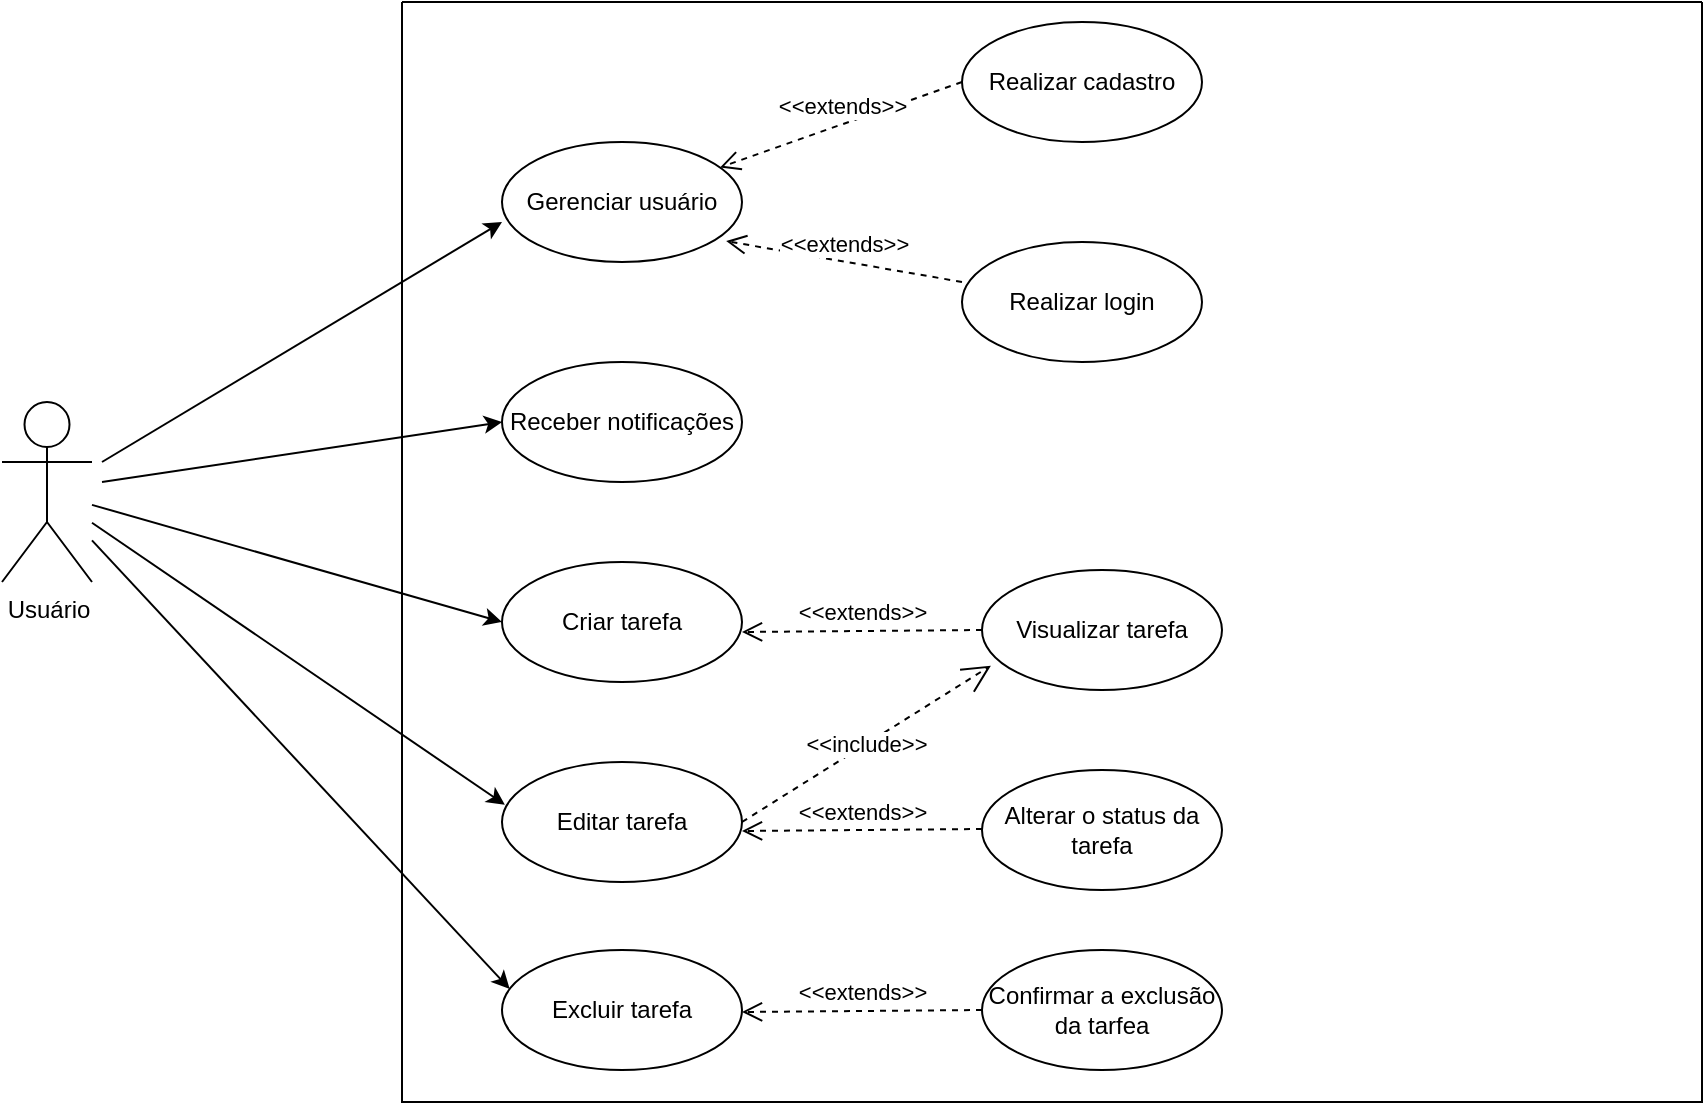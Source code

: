 <mxfile version="24.8.3">
  <diagram name="Page-1" id="tIp-bu4B926cYa7FjnG_">
    <mxGraphModel dx="1650" dy="1525" grid="1" gridSize="10" guides="1" tooltips="1" connect="1" arrows="1" fold="1" page="1" pageScale="1" pageWidth="850" pageHeight="1100" math="0" shadow="0">
      <root>
        <mxCell id="0" />
        <mxCell id="1" parent="0" />
        <mxCell id="HC5_enfKzyLUJwnpE826-1" value="Usuário" style="shape=umlActor;verticalLabelPosition=bottom;verticalAlign=top;html=1;outlineConnect=0;" parent="1" vertex="1">
          <mxGeometry x="-440" y="186" width="45" height="90" as="geometry" />
        </mxCell>
        <mxCell id="HC5_enfKzyLUJwnpE826-2" value="Gerenciar usuário" style="ellipse;whiteSpace=wrap;html=1;" parent="1" vertex="1">
          <mxGeometry x="-190" y="56" width="120" height="60" as="geometry" />
        </mxCell>
        <mxCell id="HC5_enfKzyLUJwnpE826-3" value="Realizar cadastro" style="ellipse;whiteSpace=wrap;html=1;" parent="1" vertex="1">
          <mxGeometry x="40" y="-4" width="120" height="60" as="geometry" />
        </mxCell>
        <mxCell id="HC5_enfKzyLUJwnpE826-4" value="Receber notificações" style="ellipse;whiteSpace=wrap;html=1;" parent="1" vertex="1">
          <mxGeometry x="-190" y="166" width="120" height="60" as="geometry" />
        </mxCell>
        <mxCell id="HC5_enfKzyLUJwnpE826-5" value="Criar tarefa" style="ellipse;whiteSpace=wrap;html=1;" parent="1" vertex="1">
          <mxGeometry x="-190" y="266" width="120" height="60" as="geometry" />
        </mxCell>
        <mxCell id="HC5_enfKzyLUJwnpE826-12" value="" style="endArrow=classic;html=1;rounded=0;entryX=0;entryY=0.667;entryDx=0;entryDy=0;entryPerimeter=0;" parent="1" target="HC5_enfKzyLUJwnpE826-2" edge="1">
          <mxGeometry width="50" height="50" relative="1" as="geometry">
            <mxPoint x="-390" y="216" as="sourcePoint" />
            <mxPoint x="-340" y="166" as="targetPoint" />
          </mxGeometry>
        </mxCell>
        <mxCell id="HC5_enfKzyLUJwnpE826-13" value="" style="endArrow=classic;html=1;rounded=0;entryX=0;entryY=0.5;entryDx=0;entryDy=0;" parent="1" target="HC5_enfKzyLUJwnpE826-4" edge="1">
          <mxGeometry width="50" height="50" relative="1" as="geometry">
            <mxPoint x="-390" y="226" as="sourcePoint" />
            <mxPoint x="-230" y="206" as="targetPoint" />
          </mxGeometry>
        </mxCell>
        <mxCell id="HC5_enfKzyLUJwnpE826-14" value="" style="endArrow=classic;html=1;rounded=0;entryX=0;entryY=0.5;entryDx=0;entryDy=0;" parent="1" source="HC5_enfKzyLUJwnpE826-1" target="HC5_enfKzyLUJwnpE826-5" edge="1">
          <mxGeometry width="50" height="50" relative="1" as="geometry">
            <mxPoint x="-380" y="236" as="sourcePoint" />
            <mxPoint x="-220" y="286" as="targetPoint" />
          </mxGeometry>
        </mxCell>
        <mxCell id="HC5_enfKzyLUJwnpE826-15" value="" style="endArrow=classic;html=1;rounded=0;entryX=0.012;entryY=0.356;entryDx=0;entryDy=0;entryPerimeter=0;" parent="1" source="HC5_enfKzyLUJwnpE826-1" target="HC5_enfKzyLUJwnpE826-18" edge="1">
          <mxGeometry width="50" height="50" relative="1" as="geometry">
            <mxPoint x="-370" y="316" as="sourcePoint" />
            <mxPoint x="-250" y="356" as="targetPoint" />
          </mxGeometry>
        </mxCell>
        <mxCell id="HC5_enfKzyLUJwnpE826-18" value="Editar tarefa" style="ellipse;whiteSpace=wrap;html=1;" parent="1" vertex="1">
          <mxGeometry x="-190" y="366" width="120" height="60" as="geometry" />
        </mxCell>
        <mxCell id="HC5_enfKzyLUJwnpE826-19" value="Realizar login" style="ellipse;whiteSpace=wrap;html=1;" parent="1" vertex="1">
          <mxGeometry x="40" y="106" width="120" height="60" as="geometry" />
        </mxCell>
        <mxCell id="HC5_enfKzyLUJwnpE826-20" value="&amp;lt;&amp;lt;extends&amp;gt;&amp;gt;" style="html=1;verticalAlign=bottom;endArrow=open;dashed=1;endSize=8;curved=0;rounded=0;exitX=0;exitY=0.5;exitDx=0;exitDy=0;" parent="1" source="HC5_enfKzyLUJwnpE826-3" target="HC5_enfKzyLUJwnpE826-2" edge="1">
          <mxGeometry relative="1" as="geometry">
            <mxPoint y="25.41" as="sourcePoint" />
            <mxPoint x="-80" y="25.41" as="targetPoint" />
          </mxGeometry>
        </mxCell>
        <mxCell id="HC5_enfKzyLUJwnpE826-21" value="&amp;lt;&amp;lt;extends&amp;gt;&amp;gt;" style="html=1;verticalAlign=bottom;endArrow=open;dashed=1;endSize=8;curved=0;rounded=0;exitX=0;exitY=0.333;exitDx=0;exitDy=0;exitPerimeter=0;entryX=0.934;entryY=0.826;entryDx=0;entryDy=0;entryPerimeter=0;" parent="1" source="HC5_enfKzyLUJwnpE826-19" target="HC5_enfKzyLUJwnpE826-2" edge="1">
          <mxGeometry relative="1" as="geometry">
            <mxPoint y="86" as="sourcePoint" />
            <mxPoint x="-83" y="118.59" as="targetPoint" />
          </mxGeometry>
        </mxCell>
        <mxCell id="HC5_enfKzyLUJwnpE826-22" value="&amp;lt;&amp;lt;include&amp;gt;&amp;gt;" style="endArrow=open;endSize=12;dashed=1;html=1;rounded=0;entryX=0.037;entryY=0.797;entryDx=0;entryDy=0;entryPerimeter=0;exitX=1;exitY=0.5;exitDx=0;exitDy=0;" parent="1" source="HC5_enfKzyLUJwnpE826-18" target="HC5_enfKzyLUJwnpE826-17" edge="1">
          <mxGeometry width="160" relative="1" as="geometry">
            <mxPoint x="-30" y="386" as="sourcePoint" />
            <mxPoint x="90" y="395" as="targetPoint" />
          </mxGeometry>
        </mxCell>
        <mxCell id="HC5_enfKzyLUJwnpE826-29" value="" style="swimlane;startSize=0;" parent="1" vertex="1">
          <mxGeometry x="-240" y="-14" width="650" height="550" as="geometry">
            <mxRectangle x="240" y="-10" width="50" height="40" as="alternateBounds" />
          </mxGeometry>
        </mxCell>
        <mxCell id="HC5_enfKzyLUJwnpE826-33" value="Excluir tarefa" style="ellipse;whiteSpace=wrap;html=1;" parent="HC5_enfKzyLUJwnpE826-29" vertex="1">
          <mxGeometry x="50" y="474" width="120" height="60" as="geometry" />
        </mxCell>
        <mxCell id="HC5_enfKzyLUJwnpE826-36" value="Confirmar a exclusão da tarfea" style="ellipse;whiteSpace=wrap;html=1;" parent="HC5_enfKzyLUJwnpE826-29" vertex="1">
          <mxGeometry x="290" y="474" width="120" height="60" as="geometry" />
        </mxCell>
        <mxCell id="HC5_enfKzyLUJwnpE826-38" value="&amp;lt;&amp;lt;extends&amp;gt;&amp;gt;" style="html=1;verticalAlign=bottom;endArrow=open;dashed=1;endSize=8;curved=0;rounded=0;exitX=0;exitY=0.5;exitDx=0;exitDy=0;entryX=1;entryY=0.333;entryDx=0;entryDy=0;entryPerimeter=0;" parent="HC5_enfKzyLUJwnpE826-29" source="HC5_enfKzyLUJwnpE826-36" edge="1">
          <mxGeometry relative="1" as="geometry">
            <mxPoint x="250" y="464" as="sourcePoint" />
            <mxPoint x="170" y="505" as="targetPoint" />
          </mxGeometry>
        </mxCell>
        <mxCell id="HC5_enfKzyLUJwnpE826-25" value="Alterar o status da tarefa" style="ellipse;whiteSpace=wrap;html=1;" parent="HC5_enfKzyLUJwnpE826-29" vertex="1">
          <mxGeometry x="290" y="384" width="120" height="60" as="geometry" />
        </mxCell>
        <mxCell id="SBNmersMZkAzePCQshAH-1" value="&amp;lt;&amp;lt;extends&amp;gt;&amp;gt;" style="html=1;verticalAlign=bottom;endArrow=open;dashed=1;endSize=8;curved=0;rounded=0;exitX=0;exitY=0.5;exitDx=0;exitDy=0;entryX=1;entryY=0.333;entryDx=0;entryDy=0;entryPerimeter=0;" edge="1" parent="HC5_enfKzyLUJwnpE826-29">
          <mxGeometry relative="1" as="geometry">
            <mxPoint x="290" y="413.5" as="sourcePoint" />
            <mxPoint x="170" y="414.5" as="targetPoint" />
          </mxGeometry>
        </mxCell>
        <mxCell id="SBNmersMZkAzePCQshAH-2" value="&amp;lt;&amp;lt;extends&amp;gt;&amp;gt;" style="html=1;verticalAlign=bottom;endArrow=open;dashed=1;endSize=8;curved=0;rounded=0;exitX=0;exitY=0.5;exitDx=0;exitDy=0;entryX=1;entryY=0.333;entryDx=0;entryDy=0;entryPerimeter=0;" edge="1" parent="HC5_enfKzyLUJwnpE826-29">
          <mxGeometry relative="1" as="geometry">
            <mxPoint x="290" y="314" as="sourcePoint" />
            <mxPoint x="170" y="315" as="targetPoint" />
          </mxGeometry>
        </mxCell>
        <mxCell id="HC5_enfKzyLUJwnpE826-17" value="Visualizar tarefa" style="ellipse;whiteSpace=wrap;html=1;" parent="HC5_enfKzyLUJwnpE826-29" vertex="1">
          <mxGeometry x="290" y="284" width="120" height="60" as="geometry" />
        </mxCell>
        <mxCell id="HC5_enfKzyLUJwnpE826-34" value="" style="endArrow=classic;html=1;rounded=0;entryX=0.032;entryY=0.325;entryDx=0;entryDy=0;entryPerimeter=0;" parent="1" source="HC5_enfKzyLUJwnpE826-1" target="HC5_enfKzyLUJwnpE826-33" edge="1">
          <mxGeometry width="50" height="50" relative="1" as="geometry">
            <mxPoint x="-395" y="386" as="sourcePoint" />
            <mxPoint x="-345" y="336" as="targetPoint" />
          </mxGeometry>
        </mxCell>
      </root>
    </mxGraphModel>
  </diagram>
</mxfile>
